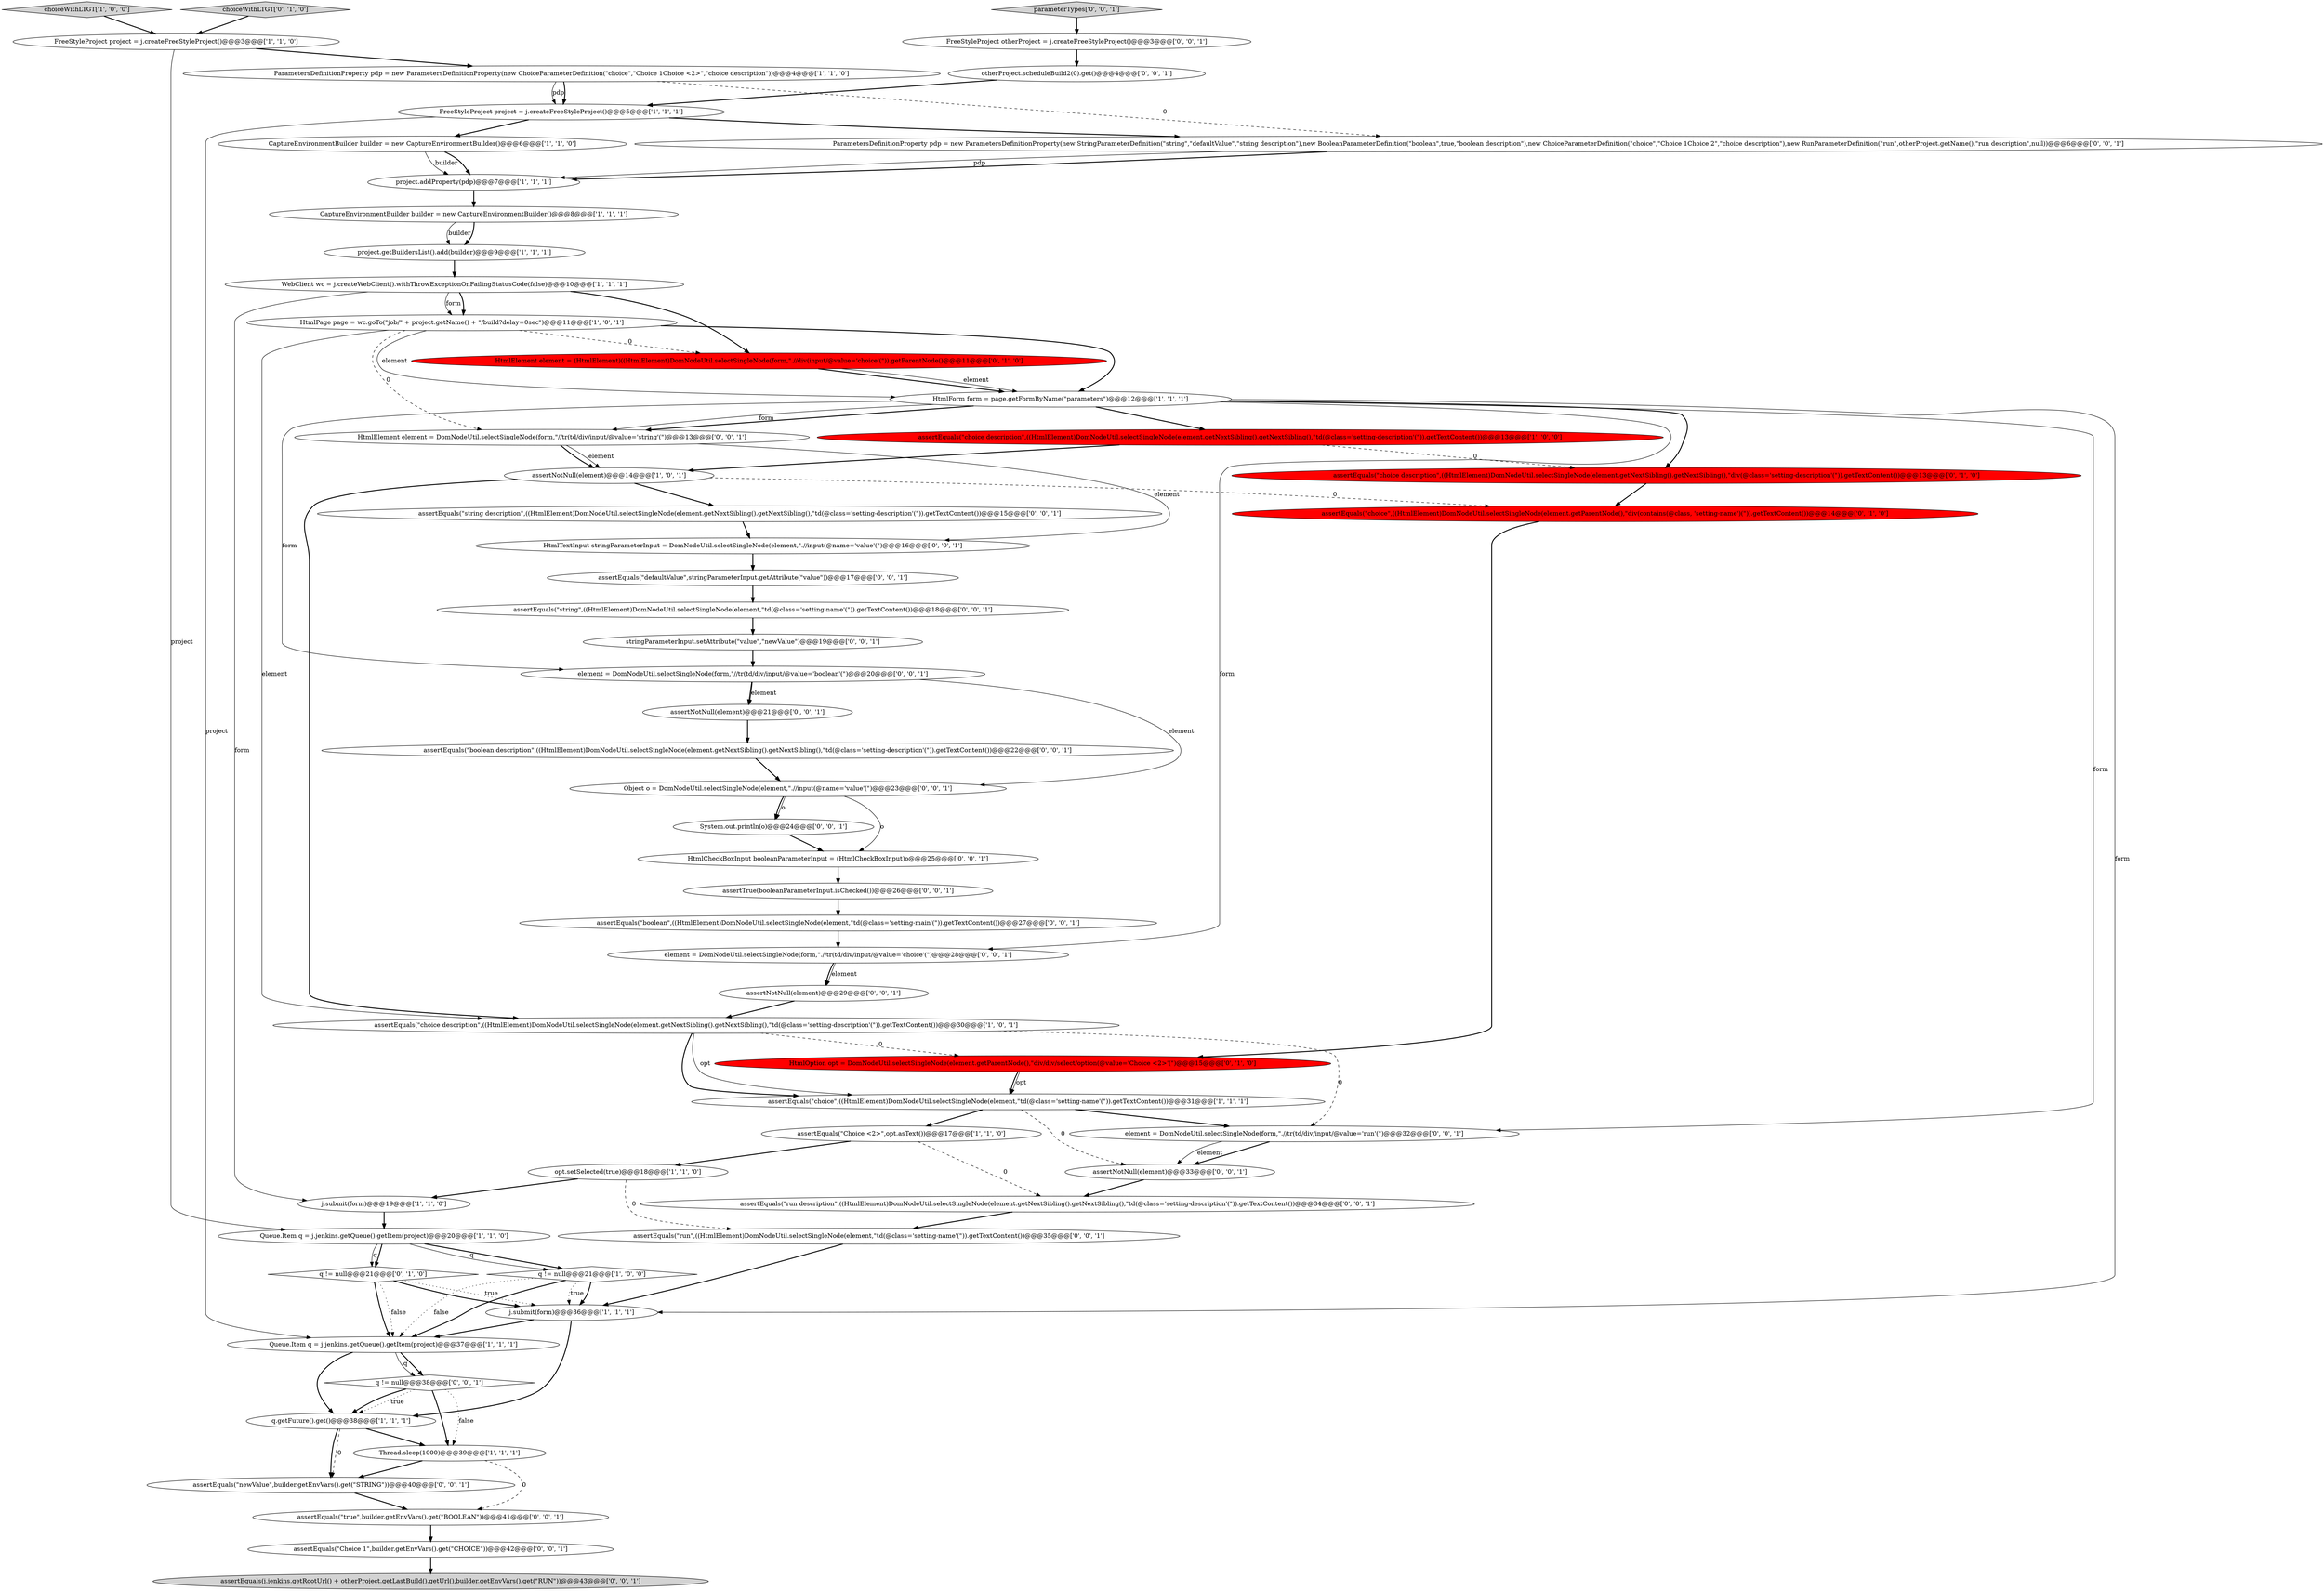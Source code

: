 digraph {
16 [style = filled, label = "q != null@@@21@@@['1', '0', '0']", fillcolor = white, shape = diamond image = "AAA0AAABBB1BBB"];
37 [style = filled, label = "assertEquals(\"boolean\",((HtmlElement)DomNodeUtil.selectSingleNode(element,\"td(@class='setting-main'(\")).getTextContent())@@@27@@@['0', '0', '1']", fillcolor = white, shape = ellipse image = "AAA0AAABBB3BBB"];
44 [style = filled, label = "assertNotNull(element)@@@33@@@['0', '0', '1']", fillcolor = white, shape = ellipse image = "AAA0AAABBB3BBB"];
45 [style = filled, label = "assertEquals(\"string description\",((HtmlElement)DomNodeUtil.selectSingleNode(element.getNextSibling().getNextSibling(),\"td(@class='setting-description'(\")).getTextContent())@@@15@@@['0', '0', '1']", fillcolor = white, shape = ellipse image = "AAA0AAABBB3BBB"];
39 [style = filled, label = "assertEquals(\"true\",builder.getEnvVars().get(\"BOOLEAN\"))@@@41@@@['0', '0', '1']", fillcolor = white, shape = ellipse image = "AAA0AAABBB3BBB"];
5 [style = filled, label = "assertEquals(\"Choice <2>\",opt.asText())@@@17@@@['1', '1', '0']", fillcolor = white, shape = ellipse image = "AAA0AAABBB1BBB"];
47 [style = filled, label = "Object o = DomNodeUtil.selectSingleNode(element,\".//input(@name='value'(\")@@@23@@@['0', '0', '1']", fillcolor = white, shape = ellipse image = "AAA0AAABBB3BBB"];
3 [style = filled, label = "assertEquals(\"choice description\",((HtmlElement)DomNodeUtil.selectSingleNode(element.getNextSibling().getNextSibling(),\"td(@class='setting-description'(\")).getTextContent())@@@13@@@['1', '0', '0']", fillcolor = red, shape = ellipse image = "AAA1AAABBB1BBB"];
53 [style = filled, label = "ParametersDefinitionProperty pdp = new ParametersDefinitionProperty(new StringParameterDefinition(\"string\",\"defaultValue\",\"string description\"),new BooleanParameterDefinition(\"boolean\",true,\"boolean description\"),new ChoiceParameterDefinition(\"choice\",\"Choice 1Choice 2\",\"choice description\"),new RunParameterDefinition(\"run\",otherProject.getName(),\"run description\",null))@@@6@@@['0', '0', '1']", fillcolor = white, shape = ellipse image = "AAA0AAABBB3BBB"];
24 [style = filled, label = "assertEquals(\"choice description\",((HtmlElement)DomNodeUtil.selectSingleNode(element.getNextSibling().getNextSibling(),\"div(@class='setting-description'(\")).getTextContent())@@@13@@@['0', '1', '0']", fillcolor = red, shape = ellipse image = "AAA1AAABBB2BBB"];
58 [style = filled, label = "assertNotNull(element)@@@29@@@['0', '0', '1']", fillcolor = white, shape = ellipse image = "AAA0AAABBB3BBB"];
31 [style = filled, label = "parameterTypes['0', '0', '1']", fillcolor = lightgray, shape = diamond image = "AAA0AAABBB3BBB"];
30 [style = filled, label = "q != null@@@38@@@['0', '0', '1']", fillcolor = white, shape = diamond image = "AAA0AAABBB3BBB"];
28 [style = filled, label = "HtmlOption opt = DomNodeUtil.selectSingleNode(element.getParentNode(),\"div/div/select/option(@value='Choice <2>'(\")@@@15@@@['0', '1', '0']", fillcolor = red, shape = ellipse image = "AAA1AAABBB2BBB"];
32 [style = filled, label = "stringParameterInput.setAttribute(\"value\",\"newValue\")@@@19@@@['0', '0', '1']", fillcolor = white, shape = ellipse image = "AAA0AAABBB3BBB"];
33 [style = filled, label = "assertNotNull(element)@@@21@@@['0', '0', '1']", fillcolor = white, shape = ellipse image = "AAA0AAABBB3BBB"];
17 [style = filled, label = "project.addProperty(pdp)@@@7@@@['1', '1', '1']", fillcolor = white, shape = ellipse image = "AAA0AAABBB1BBB"];
19 [style = filled, label = "CaptureEnvironmentBuilder builder = new CaptureEnvironmentBuilder()@@@8@@@['1', '1', '1']", fillcolor = white, shape = ellipse image = "AAA0AAABBB1BBB"];
42 [style = filled, label = "assertEquals(\"newValue\",builder.getEnvVars().get(\"STRING\"))@@@40@@@['0', '0', '1']", fillcolor = white, shape = ellipse image = "AAA0AAABBB3BBB"];
50 [style = filled, label = "assertEquals(\"run description\",((HtmlElement)DomNodeUtil.selectSingleNode(element.getNextSibling().getNextSibling(),\"td(@class='setting-description'(\")).getTextContent())@@@34@@@['0', '0', '1']", fillcolor = white, shape = ellipse image = "AAA0AAABBB3BBB"];
14 [style = filled, label = "HtmlPage page = wc.goTo(\"job/\" + project.getName() + \"/build?delay=0sec\")@@@11@@@['1', '0', '1']", fillcolor = white, shape = ellipse image = "AAA0AAABBB1BBB"];
23 [style = filled, label = "j.submit(form)@@@36@@@['1', '1', '1']", fillcolor = white, shape = ellipse image = "AAA0AAABBB1BBB"];
48 [style = filled, label = "assertEquals(\"Choice 1\",builder.getEnvVars().get(\"CHOICE\"))@@@42@@@['0', '0', '1']", fillcolor = white, shape = ellipse image = "AAA0AAABBB3BBB"];
4 [style = filled, label = "FreeStyleProject project = j.createFreeStyleProject()@@@3@@@['1', '1', '0']", fillcolor = white, shape = ellipse image = "AAA0AAABBB1BBB"];
20 [style = filled, label = "project.getBuildersList().add(builder)@@@9@@@['1', '1', '1']", fillcolor = white, shape = ellipse image = "AAA0AAABBB1BBB"];
27 [style = filled, label = "assertEquals(\"choice\",((HtmlElement)DomNodeUtil.selectSingleNode(element.getParentNode(),\"div(contains(@class, 'setting-name')(\")).getTextContent())@@@14@@@['0', '1', '0']", fillcolor = red, shape = ellipse image = "AAA1AAABBB2BBB"];
29 [style = filled, label = "choiceWithLTGT['0', '1', '0']", fillcolor = lightgray, shape = diamond image = "AAA0AAABBB2BBB"];
35 [style = filled, label = "HtmlTextInput stringParameterInput = DomNodeUtil.selectSingleNode(element,\".//input(@name='value'(\")@@@16@@@['0', '0', '1']", fillcolor = white, shape = ellipse image = "AAA0AAABBB3BBB"];
38 [style = filled, label = "element = DomNodeUtil.selectSingleNode(form,\".//tr(td/div/input/@value='run'(\")@@@32@@@['0', '0', '1']", fillcolor = white, shape = ellipse image = "AAA0AAABBB3BBB"];
0 [style = filled, label = "Thread.sleep(1000)@@@39@@@['1', '1', '1']", fillcolor = white, shape = ellipse image = "AAA0AAABBB1BBB"];
7 [style = filled, label = "j.submit(form)@@@19@@@['1', '1', '0']", fillcolor = white, shape = ellipse image = "AAA0AAABBB1BBB"];
36 [style = filled, label = "otherProject.scheduleBuild2(0).get()@@@4@@@['0', '0', '1']", fillcolor = white, shape = ellipse image = "AAA0AAABBB3BBB"];
6 [style = filled, label = "choiceWithLTGT['1', '0', '0']", fillcolor = lightgray, shape = diamond image = "AAA0AAABBB1BBB"];
40 [style = filled, label = "assertEquals(\"string\",((HtmlElement)DomNodeUtil.selectSingleNode(element,\"td(@class='setting-name'(\")).getTextContent())@@@18@@@['0', '0', '1']", fillcolor = white, shape = ellipse image = "AAA0AAABBB3BBB"];
11 [style = filled, label = "Queue.Item q = j.jenkins.getQueue().getItem(project)@@@20@@@['1', '1', '0']", fillcolor = white, shape = ellipse image = "AAA0AAABBB1BBB"];
10 [style = filled, label = "assertEquals(\"choice\",((HtmlElement)DomNodeUtil.selectSingleNode(element,\"td(@class='setting-name'(\")).getTextContent())@@@31@@@['1', '1', '1']", fillcolor = white, shape = ellipse image = "AAA0AAABBB1BBB"];
12 [style = filled, label = "opt.setSelected(true)@@@18@@@['1', '1', '0']", fillcolor = white, shape = ellipse image = "AAA0AAABBB1BBB"];
46 [style = filled, label = "element = DomNodeUtil.selectSingleNode(form,\"//tr(td/div/input/@value='boolean'(\")@@@20@@@['0', '0', '1']", fillcolor = white, shape = ellipse image = "AAA0AAABBB3BBB"];
57 [style = filled, label = "HtmlElement element = DomNodeUtil.selectSingleNode(form,\"//tr(td/div/input/@value='string'(\")@@@13@@@['0', '0', '1']", fillcolor = white, shape = ellipse image = "AAA0AAABBB3BBB"];
21 [style = filled, label = "Queue.Item q = j.jenkins.getQueue().getItem(project)@@@37@@@['1', '1', '1']", fillcolor = white, shape = ellipse image = "AAA0AAABBB1BBB"];
1 [style = filled, label = "q.getFuture().get()@@@38@@@['1', '1', '1']", fillcolor = white, shape = ellipse image = "AAA0AAABBB1BBB"];
26 [style = filled, label = "HtmlElement element = (HtmlElement)((HtmlElement)DomNodeUtil.selectSingleNode(form,\".//div(input/@value='choice'(\")).getParentNode()@@@11@@@['0', '1', '0']", fillcolor = red, shape = ellipse image = "AAA1AAABBB2BBB"];
15 [style = filled, label = "assertEquals(\"choice description\",((HtmlElement)DomNodeUtil.selectSingleNode(element.getNextSibling().getNextSibling(),\"td(@class='setting-description'(\")).getTextContent())@@@30@@@['1', '0', '1']", fillcolor = white, shape = ellipse image = "AAA0AAABBB1BBB"];
18 [style = filled, label = "assertNotNull(element)@@@14@@@['1', '0', '1']", fillcolor = white, shape = ellipse image = "AAA0AAABBB1BBB"];
13 [style = filled, label = "FreeStyleProject project = j.createFreeStyleProject()@@@5@@@['1', '1', '1']", fillcolor = white, shape = ellipse image = "AAA0AAABBB1BBB"];
25 [style = filled, label = "q != null@@@21@@@['0', '1', '0']", fillcolor = white, shape = diamond image = "AAA0AAABBB2BBB"];
41 [style = filled, label = "assertTrue(booleanParameterInput.isChecked())@@@26@@@['0', '0', '1']", fillcolor = white, shape = ellipse image = "AAA0AAABBB3BBB"];
52 [style = filled, label = "assertEquals(\"defaultValue\",stringParameterInput.getAttribute(\"value\"))@@@17@@@['0', '0', '1']", fillcolor = white, shape = ellipse image = "AAA0AAABBB3BBB"];
34 [style = filled, label = "assertEquals(j.jenkins.getRootUrl() + otherProject.getLastBuild().getUrl(),builder.getEnvVars().get(\"RUN\"))@@@43@@@['0', '0', '1']", fillcolor = lightgray, shape = ellipse image = "AAA0AAABBB3BBB"];
55 [style = filled, label = "FreeStyleProject otherProject = j.createFreeStyleProject()@@@3@@@['0', '0', '1']", fillcolor = white, shape = ellipse image = "AAA0AAABBB3BBB"];
2 [style = filled, label = "HtmlForm form = page.getFormByName(\"parameters\")@@@12@@@['1', '1', '1']", fillcolor = white, shape = ellipse image = "AAA0AAABBB1BBB"];
9 [style = filled, label = "WebClient wc = j.createWebClient().withThrowExceptionOnFailingStatusCode(false)@@@10@@@['1', '1', '1']", fillcolor = white, shape = ellipse image = "AAA0AAABBB1BBB"];
49 [style = filled, label = "assertEquals(\"run\",((HtmlElement)DomNodeUtil.selectSingleNode(element,\"td(@class='setting-name'(\")).getTextContent())@@@35@@@['0', '0', '1']", fillcolor = white, shape = ellipse image = "AAA0AAABBB3BBB"];
56 [style = filled, label = "assertEquals(\"boolean description\",((HtmlElement)DomNodeUtil.selectSingleNode(element.getNextSibling().getNextSibling(),\"td(@class='setting-description'(\")).getTextContent())@@@22@@@['0', '0', '1']", fillcolor = white, shape = ellipse image = "AAA0AAABBB3BBB"];
22 [style = filled, label = "CaptureEnvironmentBuilder builder = new CaptureEnvironmentBuilder()@@@6@@@['1', '1', '0']", fillcolor = white, shape = ellipse image = "AAA0AAABBB1BBB"];
8 [style = filled, label = "ParametersDefinitionProperty pdp = new ParametersDefinitionProperty(new ChoiceParameterDefinition(\"choice\",\"Choice 1Choice <2>\",\"choice description\"))@@@4@@@['1', '1', '0']", fillcolor = white, shape = ellipse image = "AAA0AAABBB1BBB"];
51 [style = filled, label = "System.out.println(o)@@@24@@@['0', '0', '1']", fillcolor = white, shape = ellipse image = "AAA0AAABBB3BBB"];
54 [style = filled, label = "element = DomNodeUtil.selectSingleNode(form,\".//tr(td/div/input/@value='choice'(\")@@@28@@@['0', '0', '1']", fillcolor = white, shape = ellipse image = "AAA0AAABBB3BBB"];
43 [style = filled, label = "HtmlCheckBoxInput booleanParameterInput = (HtmlCheckBoxInput)o@@@25@@@['0', '0', '1']", fillcolor = white, shape = ellipse image = "AAA0AAABBB3BBB"];
1->42 [style = dashed, label="0"];
15->10 [style = bold, label=""];
55->36 [style = bold, label=""];
13->21 [style = solid, label="project"];
38->44 [style = bold, label=""];
20->9 [style = bold, label=""];
27->28 [style = bold, label=""];
8->13 [style = solid, label="pdp"];
21->30 [style = bold, label=""];
18->45 [style = bold, label=""];
12->7 [style = bold, label=""];
30->0 [style = dotted, label="false"];
14->26 [style = dashed, label="0"];
56->47 [style = bold, label=""];
53->17 [style = solid, label="pdp"];
3->18 [style = bold, label=""];
9->26 [style = bold, label=""];
15->38 [style = dashed, label="0"];
57->35 [style = solid, label="element"];
22->17 [style = solid, label="builder"];
2->23 [style = solid, label="form"];
21->1 [style = bold, label=""];
47->51 [style = bold, label=""];
14->15 [style = solid, label="element"];
9->14 [style = bold, label=""];
33->56 [style = bold, label=""];
4->8 [style = bold, label=""];
13->22 [style = bold, label=""];
2->24 [style = bold, label=""];
45->35 [style = bold, label=""];
48->34 [style = bold, label=""];
24->27 [style = bold, label=""];
47->51 [style = solid, label="o"];
11->25 [style = bold, label=""];
25->21 [style = bold, label=""];
11->16 [style = bold, label=""];
19->20 [style = solid, label="builder"];
7->11 [style = bold, label=""];
15->28 [style = dashed, label="0"];
16->21 [style = dotted, label="false"];
19->20 [style = bold, label=""];
0->42 [style = bold, label=""];
41->37 [style = bold, label=""];
18->15 [style = bold, label=""];
3->24 [style = dashed, label="0"];
44->50 [style = bold, label=""];
1->42 [style = bold, label=""];
2->54 [style = solid, label="form"];
21->30 [style = solid, label="q"];
1->0 [style = bold, label=""];
57->18 [style = solid, label="element"];
50->49 [style = bold, label=""];
35->52 [style = bold, label=""];
54->58 [style = bold, label=""];
6->4 [style = bold, label=""];
46->33 [style = bold, label=""];
22->17 [style = bold, label=""];
25->23 [style = dotted, label="true"];
58->15 [style = bold, label=""];
15->10 [style = solid, label="opt"];
14->2 [style = solid, label="element"];
32->46 [style = bold, label=""];
28->10 [style = solid, label="opt"];
2->3 [style = bold, label=""];
18->27 [style = dashed, label="0"];
42->39 [style = bold, label=""];
49->23 [style = bold, label=""];
16->23 [style = bold, label=""];
11->25 [style = solid, label="q"];
46->47 [style = solid, label="element"];
2->57 [style = bold, label=""];
36->13 [style = bold, label=""];
2->46 [style = solid, label="form"];
10->5 [style = bold, label=""];
52->40 [style = bold, label=""];
40->32 [style = bold, label=""];
9->14 [style = solid, label="form"];
43->41 [style = bold, label=""];
51->43 [style = bold, label=""];
14->2 [style = bold, label=""];
30->0 [style = bold, label=""];
9->7 [style = solid, label="form"];
10->38 [style = bold, label=""];
8->13 [style = bold, label=""];
5->50 [style = dashed, label="0"];
30->1 [style = dotted, label="true"];
29->4 [style = bold, label=""];
39->48 [style = bold, label=""];
28->10 [style = bold, label=""];
30->1 [style = bold, label=""];
13->53 [style = bold, label=""];
4->11 [style = solid, label="project"];
25->23 [style = bold, label=""];
10->44 [style = dashed, label="0"];
8->53 [style = dashed, label="0"];
11->16 [style = solid, label="q"];
57->18 [style = bold, label=""];
14->57 [style = dashed, label="0"];
0->39 [style = dashed, label="0"];
16->23 [style = dotted, label="true"];
17->19 [style = bold, label=""];
37->54 [style = bold, label=""];
26->2 [style = bold, label=""];
25->21 [style = dotted, label="false"];
2->38 [style = solid, label="form"];
26->2 [style = solid, label="element"];
23->21 [style = bold, label=""];
5->12 [style = bold, label=""];
46->33 [style = solid, label="element"];
31->55 [style = bold, label=""];
16->21 [style = bold, label=""];
53->17 [style = bold, label=""];
23->1 [style = bold, label=""];
54->58 [style = solid, label="element"];
47->43 [style = solid, label="o"];
2->57 [style = solid, label="form"];
38->44 [style = solid, label="element"];
12->49 [style = dashed, label="0"];
}
